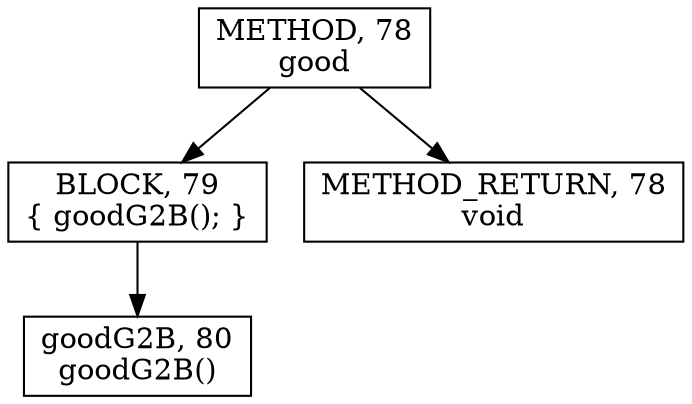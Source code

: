 digraph "good" {  
node [shape="rect"];  
"111669149698" [label = <METHOD, 78<BR/>good> ]
"25769803785" [label = <BLOCK, 79<BR/>{ goodG2B(); }> ]
"30064771118" [label = <goodG2B, 80<BR/>goodG2B()> ]
"128849018882" [label = <METHOD_RETURN, 78<BR/>void> ]
  "111669149698" -> "25769803785" 
  "111669149698" -> "128849018882" 
  "25769803785" -> "30064771118" 
}
